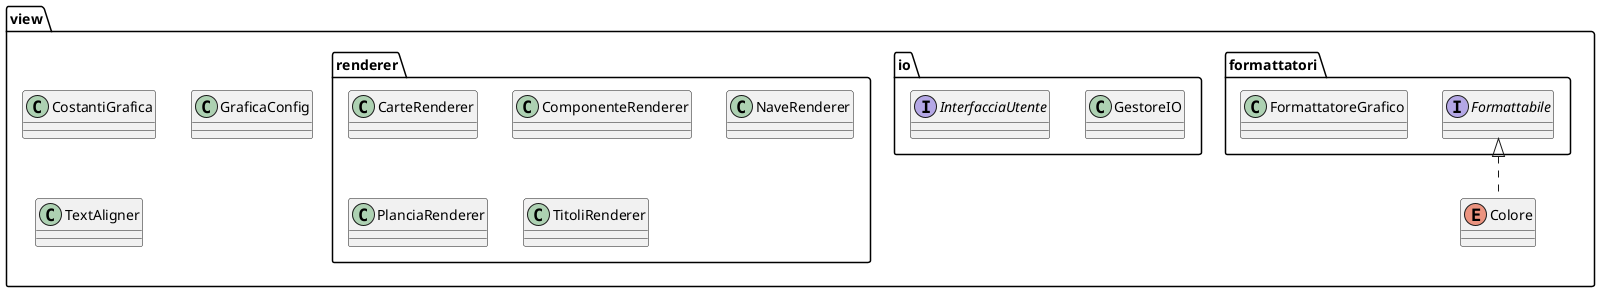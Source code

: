 @startuml

package view {
  enum Colore
  class CostantiGrafica
  package formattatori {
    interface Formattabile
    class FormattatoreGrafico
  }
  class GraficaConfig
  package io {
    class GestoreIO
    interface InterfacciaUtente
  }
  package renderer {
    class CarteRenderer
    class ComponenteRenderer
    class NaveRenderer
    class PlanciaRenderer
    class TitoliRenderer
  }
  class TextAligner
}

Formattabile <|.. Colore

@enduml